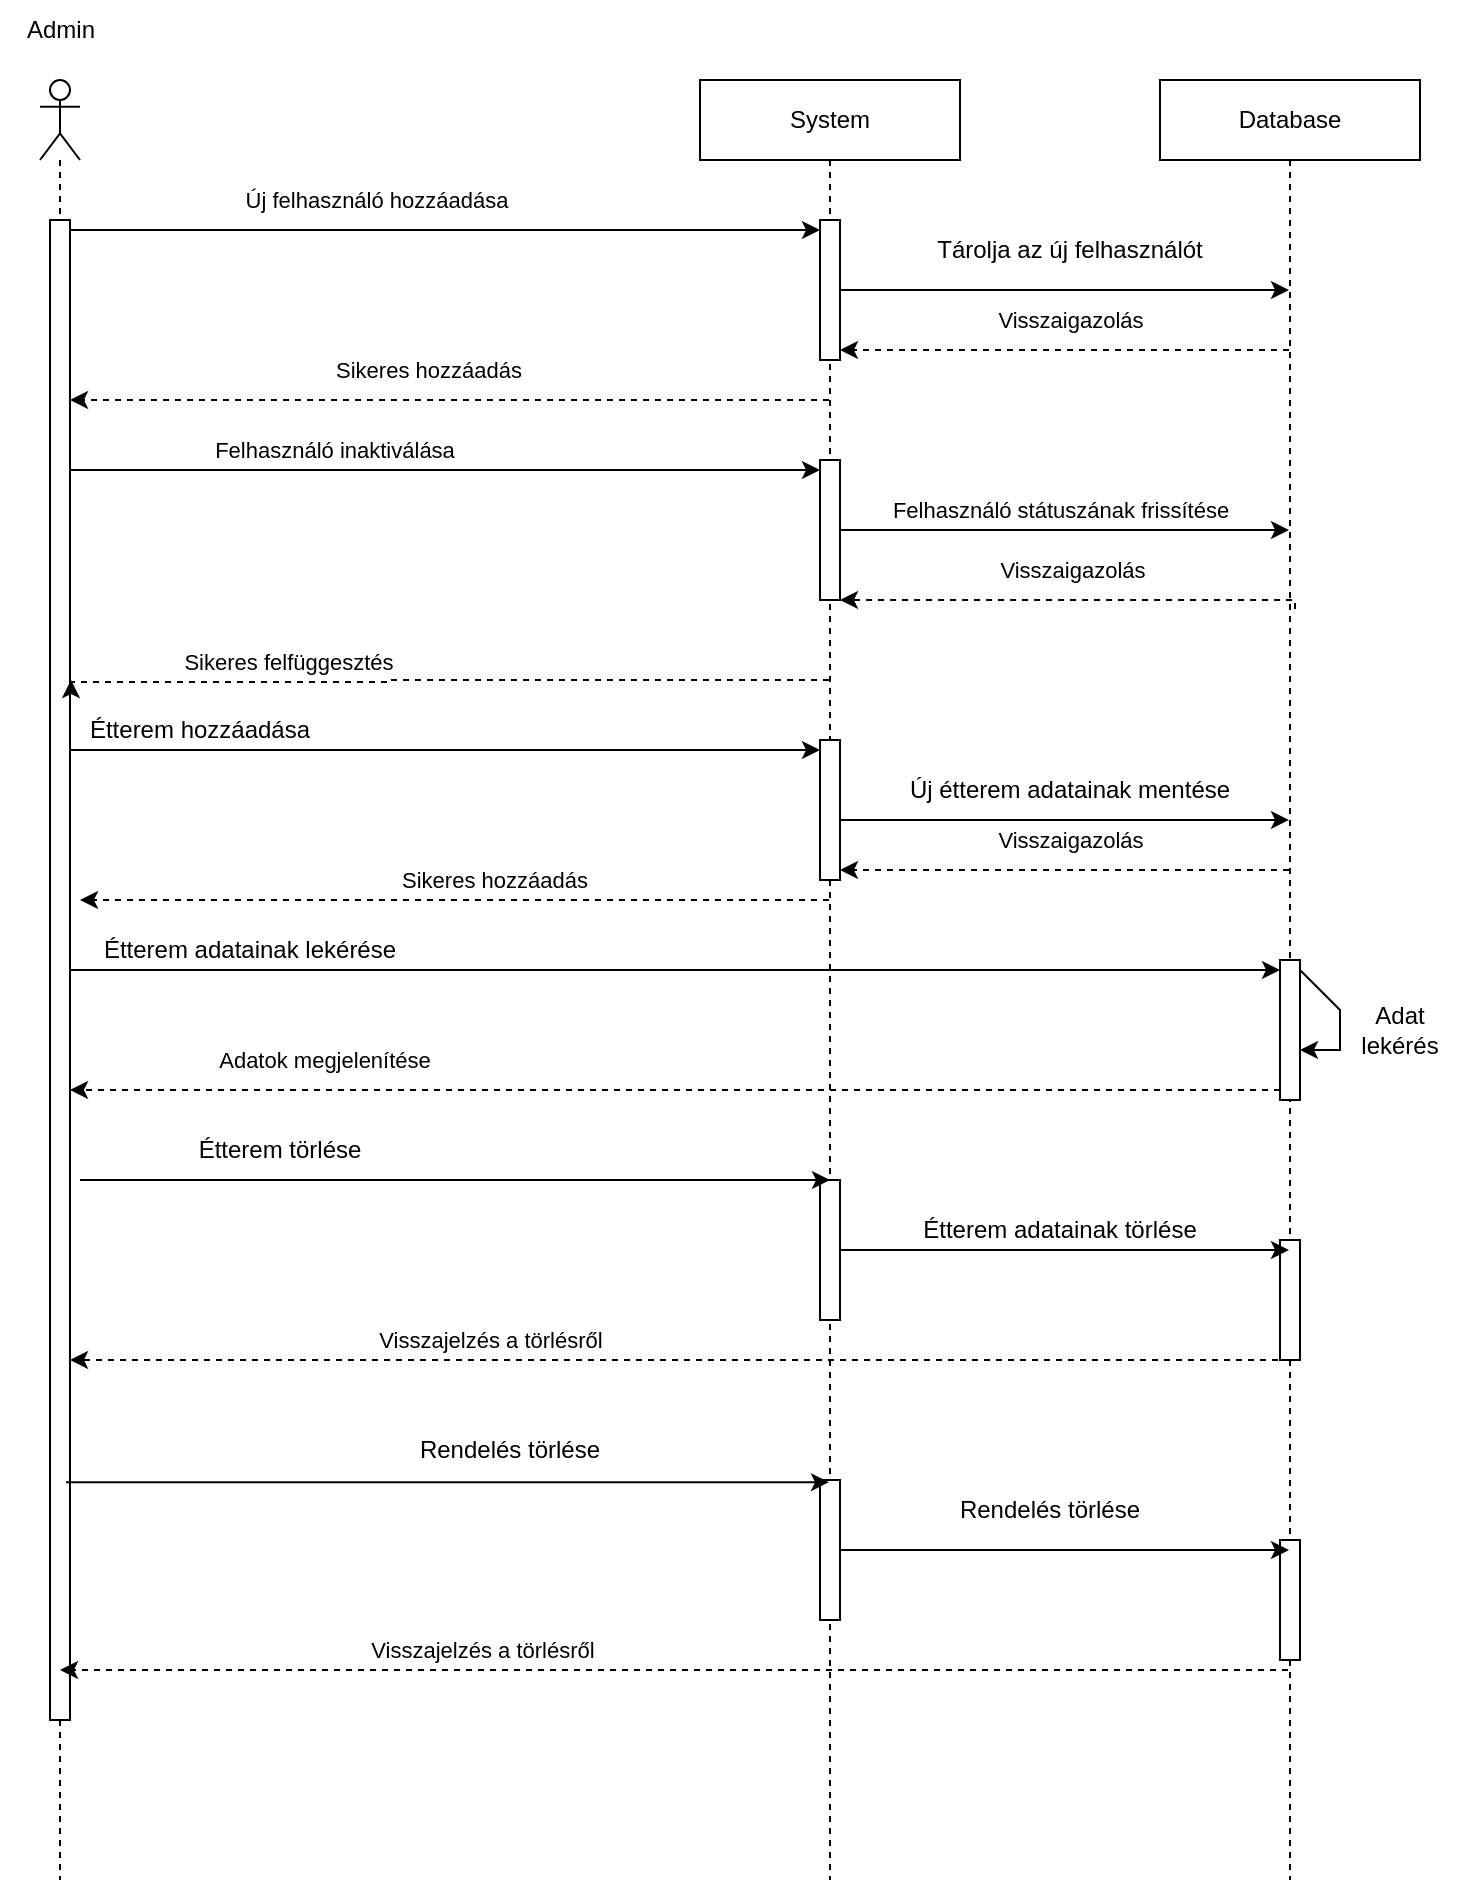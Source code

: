 <mxfile version="24.2.1" type="device">
  <diagram name="Page-1" id="2YBvvXClWsGukQMizWep">
    <mxGraphModel dx="1255" dy="912" grid="1" gridSize="10" guides="1" tooltips="1" connect="1" arrows="1" fold="1" page="1" pageScale="1" pageWidth="850" pageHeight="1100" math="0" shadow="0">
      <root>
        <mxCell id="0" />
        <mxCell id="1" parent="0" />
        <mxCell id="u_cEk-GZpv3y1ext58gh-7" value="" style="shape=umlLifeline;perimeter=lifelinePerimeter;whiteSpace=wrap;html=1;container=1;dropTarget=0;collapsible=0;recursiveResize=0;outlineConnect=0;portConstraint=eastwest;newEdgeStyle={&quot;curved&quot;:0,&quot;rounded&quot;:0};participant=umlActor;" parent="1" vertex="1">
          <mxGeometry x="150" y="100" width="20" height="900" as="geometry" />
        </mxCell>
        <mxCell id="u_cEk-GZpv3y1ext58gh-8" value="" style="html=1;points=[[0,0,0,0,5],[0,1,0,0,-5],[1,0,0,0,5],[1,1,0,0,-5]];perimeter=orthogonalPerimeter;outlineConnect=0;targetShapes=umlLifeline;portConstraint=eastwest;newEdgeStyle={&quot;curved&quot;:0,&quot;rounded&quot;:0};" parent="u_cEk-GZpv3y1ext58gh-7" vertex="1">
          <mxGeometry x="5" y="70" width="10" height="750" as="geometry" />
        </mxCell>
        <mxCell id="u_cEk-GZpv3y1ext58gh-9" value="Admin" style="text;html=1;align=center;verticalAlign=middle;resizable=0;points=[];autosize=1;strokeColor=none;fillColor=none;" parent="1" vertex="1">
          <mxGeometry x="130" y="60" width="60" height="30" as="geometry" />
        </mxCell>
        <mxCell id="u_cEk-GZpv3y1ext58gh-13" style="edgeStyle=orthogonalEdgeStyle;rounded=0;orthogonalLoop=1;jettySize=auto;html=1;curved=0;exitX=1;exitY=0;exitDx=0;exitDy=5;exitPerimeter=0;entryX=0;entryY=0;entryDx=0;entryDy=5;entryPerimeter=0;" parent="1" source="u_cEk-GZpv3y1ext58gh-8" target="yNyi7lkTtMu4-UbpW5rM-5" edge="1">
          <mxGeometry relative="1" as="geometry">
            <mxPoint x="240" y="175" as="targetPoint" />
          </mxGeometry>
        </mxCell>
        <mxCell id="u_cEk-GZpv3y1ext58gh-15" value="Új felhasználó hozzáadása" style="edgeLabel;html=1;align=center;verticalAlign=middle;resizable=0;points=[];" parent="u_cEk-GZpv3y1ext58gh-13" vertex="1" connectable="0">
          <mxGeometry x="-0.299" y="-2" relative="1" as="geometry">
            <mxPoint x="21" y="-17" as="offset" />
          </mxGeometry>
        </mxCell>
        <mxCell id="u_cEk-GZpv3y1ext58gh-27" style="edgeStyle=orthogonalEdgeStyle;rounded=0;orthogonalLoop=1;jettySize=auto;html=1;curved=0;dashed=1;" parent="1" source="yNyi7lkTtMu4-UbpW5rM-1" target="u_cEk-GZpv3y1ext58gh-8" edge="1">
          <mxGeometry relative="1" as="geometry">
            <mxPoint x="70" y="310" as="targetPoint" />
            <Array as="points">
              <mxPoint x="170" y="260" />
              <mxPoint x="170" y="260" />
            </Array>
            <mxPoint x="240" y="235" as="sourcePoint" />
          </mxGeometry>
        </mxCell>
        <mxCell id="u_cEk-GZpv3y1ext58gh-59" value="Sikeres hozzáadás" style="edgeLabel;html=1;align=center;verticalAlign=middle;resizable=0;points=[];" parent="u_cEk-GZpv3y1ext58gh-27" vertex="1" connectable="0">
          <mxGeometry x="0.13" y="1" relative="1" as="geometry">
            <mxPoint x="14" y="-16" as="offset" />
          </mxGeometry>
        </mxCell>
        <mxCell id="u_cEk-GZpv3y1ext58gh-32" style="edgeStyle=orthogonalEdgeStyle;rounded=0;orthogonalLoop=1;jettySize=auto;html=1;curved=0;entryX=0;entryY=0;entryDx=0;entryDy=5;entryPerimeter=0;" parent="1" source="u_cEk-GZpv3y1ext58gh-8" target="u_cEk-GZpv3y1ext58gh-29" edge="1">
          <mxGeometry relative="1" as="geometry">
            <mxPoint x="80" y="289.49" as="sourcePoint" />
            <mxPoint x="540" y="284.49" as="targetPoint" />
            <Array as="points">
              <mxPoint x="190" y="295" />
              <mxPoint x="190" y="295" />
            </Array>
          </mxGeometry>
        </mxCell>
        <mxCell id="u_cEk-GZpv3y1ext58gh-33" value="Felhasználó inaktiválása" style="edgeLabel;html=1;align=center;verticalAlign=middle;resizable=0;points=[];" parent="u_cEk-GZpv3y1ext58gh-32" vertex="1" connectable="0">
          <mxGeometry x="-0.299" y="-2" relative="1" as="geometry">
            <mxPoint y="-12" as="offset" />
          </mxGeometry>
        </mxCell>
        <mxCell id="u_cEk-GZpv3y1ext58gh-38" style="edgeStyle=orthogonalEdgeStyle;rounded=0;orthogonalLoop=1;jettySize=auto;html=1;curved=0;dashed=1;" parent="1" source="yNyi7lkTtMu4-UbpW5rM-1" edge="1">
          <mxGeometry relative="1" as="geometry">
            <mxPoint x="165.5" y="400" as="targetPoint" />
            <mxPoint x="580.0" y="400" as="sourcePoint" />
            <Array as="points">
              <mxPoint x="323" y="400" />
              <mxPoint x="323" y="401" />
              <mxPoint x="166" y="401" />
            </Array>
          </mxGeometry>
        </mxCell>
        <mxCell id="u_cEk-GZpv3y1ext58gh-61" value="Sikeres felfüggesztés" style="edgeLabel;html=1;align=center;verticalAlign=middle;resizable=0;points=[];" parent="u_cEk-GZpv3y1ext58gh-38" vertex="1" connectable="0">
          <mxGeometry x="0.27" y="3" relative="1" as="geometry">
            <mxPoint x="-30" y="-13" as="offset" />
          </mxGeometry>
        </mxCell>
        <mxCell id="u_cEk-GZpv3y1ext58gh-39" value="Database" style="shape=umlLifeline;perimeter=lifelinePerimeter;whiteSpace=wrap;html=1;container=1;dropTarget=0;collapsible=0;recursiveResize=0;outlineConnect=0;portConstraint=eastwest;newEdgeStyle={&quot;curved&quot;:0,&quot;rounded&quot;:0};" parent="1" vertex="1">
          <mxGeometry x="710" y="100" width="130" height="900" as="geometry" />
        </mxCell>
        <mxCell id="yNyi7lkTtMu4-UbpW5rM-26" value="" style="html=1;points=[[0,0,0,0,5],[0,1,0,0,-5],[1,0,0,0,5],[1,1,0,0,-5]];perimeter=orthogonalPerimeter;outlineConnect=0;targetShapes=umlLifeline;portConstraint=eastwest;newEdgeStyle={&quot;curved&quot;:0,&quot;rounded&quot;:0};" vertex="1" parent="u_cEk-GZpv3y1ext58gh-39">
          <mxGeometry x="60" y="440" width="10" height="70" as="geometry" />
        </mxCell>
        <mxCell id="yNyi7lkTtMu4-UbpW5rM-28" value="" style="endArrow=classic;html=1;rounded=0;exitX=1;exitY=0;exitDx=0;exitDy=5;exitPerimeter=0;" edge="1" parent="u_cEk-GZpv3y1ext58gh-39" source="yNyi7lkTtMu4-UbpW5rM-26" target="yNyi7lkTtMu4-UbpW5rM-26">
          <mxGeometry width="50" height="50" relative="1" as="geometry">
            <mxPoint x="-180" y="500" as="sourcePoint" />
            <mxPoint x="-130" y="450" as="targetPoint" />
          </mxGeometry>
        </mxCell>
        <mxCell id="yNyi7lkTtMu4-UbpW5rM-41" value="" style="html=1;points=[[0,0,0,0,5],[0,1,0,0,-5],[1,0,0,0,5],[1,1,0,0,-5]];perimeter=orthogonalPerimeter;outlineConnect=0;targetShapes=umlLifeline;portConstraint=eastwest;newEdgeStyle={&quot;curved&quot;:0,&quot;rounded&quot;:0};" vertex="1" parent="u_cEk-GZpv3y1ext58gh-39">
          <mxGeometry x="60" y="580" width="10" height="60" as="geometry" />
        </mxCell>
        <mxCell id="yNyi7lkTtMu4-UbpW5rM-49" value="" style="html=1;points=[[0,0,0,0,5],[0,1,0,0,-5],[1,0,0,0,5],[1,1,0,0,-5]];perimeter=orthogonalPerimeter;outlineConnect=0;targetShapes=umlLifeline;portConstraint=eastwest;newEdgeStyle={&quot;curved&quot;:0,&quot;rounded&quot;:0};" vertex="1" parent="u_cEk-GZpv3y1ext58gh-39">
          <mxGeometry x="60" y="730" width="10" height="60" as="geometry" />
        </mxCell>
        <mxCell id="yNyi7lkTtMu4-UbpW5rM-1" value="System" style="shape=umlLifeline;perimeter=lifelinePerimeter;whiteSpace=wrap;html=1;container=1;dropTarget=0;collapsible=0;recursiveResize=0;outlineConnect=0;portConstraint=eastwest;newEdgeStyle={&quot;curved&quot;:0,&quot;rounded&quot;:0};" vertex="1" parent="1">
          <mxGeometry x="480" y="100" width="130" height="900" as="geometry" />
        </mxCell>
        <mxCell id="yNyi7lkTtMu4-UbpW5rM-2" value="" style="html=1;points=[[0,0,0,0,5],[0,1,0,0,-5],[1,0,0,0,5],[1,1,0,0,-5]];perimeter=orthogonalPerimeter;outlineConnect=0;targetShapes=umlLifeline;portConstraint=eastwest;newEdgeStyle={&quot;curved&quot;:0,&quot;rounded&quot;:0};" vertex="1" parent="yNyi7lkTtMu4-UbpW5rM-1">
          <mxGeometry x="60" y="330" width="10" height="70" as="geometry" />
        </mxCell>
        <mxCell id="yNyi7lkTtMu4-UbpW5rM-5" value="" style="html=1;points=[[0,0,0,0,5],[0,1,0,0,-5],[1,0,0,0,5],[1,1,0,0,-5]];perimeter=orthogonalPerimeter;outlineConnect=0;targetShapes=umlLifeline;portConstraint=eastwest;newEdgeStyle={&quot;curved&quot;:0,&quot;rounded&quot;:0};" vertex="1" parent="yNyi7lkTtMu4-UbpW5rM-1">
          <mxGeometry x="60" y="70" width="10" height="70" as="geometry" />
        </mxCell>
        <mxCell id="u_cEk-GZpv3y1ext58gh-29" value="" style="html=1;points=[[0,0,0,0,5],[0,1,0,0,-5],[1,0,0,0,5],[1,1,0,0,-5]];perimeter=orthogonalPerimeter;outlineConnect=0;targetShapes=umlLifeline;portConstraint=eastwest;newEdgeStyle={&quot;curved&quot;:0,&quot;rounded&quot;:0};" parent="yNyi7lkTtMu4-UbpW5rM-1" vertex="1">
          <mxGeometry x="60" y="190" width="10" height="70" as="geometry" />
        </mxCell>
        <mxCell id="yNyi7lkTtMu4-UbpW5rM-36" value="" style="html=1;points=[[0,0,0,0,5],[0,1,0,0,-5],[1,0,0,0,5],[1,1,0,0,-5]];perimeter=orthogonalPerimeter;outlineConnect=0;targetShapes=umlLifeline;portConstraint=eastwest;newEdgeStyle={&quot;curved&quot;:0,&quot;rounded&quot;:0};" vertex="1" parent="yNyi7lkTtMu4-UbpW5rM-1">
          <mxGeometry x="60" y="550" width="10" height="70" as="geometry" />
        </mxCell>
        <mxCell id="yNyi7lkTtMu4-UbpW5rM-43" value="" style="html=1;points=[[0,0,0,0,5],[0,1,0,0,-5],[1,0,0,0,5],[1,1,0,0,-5]];perimeter=orthogonalPerimeter;outlineConnect=0;targetShapes=umlLifeline;portConstraint=eastwest;newEdgeStyle={&quot;curved&quot;:0,&quot;rounded&quot;:0};" vertex="1" parent="yNyi7lkTtMu4-UbpW5rM-1">
          <mxGeometry x="60" y="700" width="10" height="70" as="geometry" />
        </mxCell>
        <mxCell id="yNyi7lkTtMu4-UbpW5rM-6" value="" style="endArrow=classic;html=1;rounded=0;" edge="1" parent="1" source="yNyi7lkTtMu4-UbpW5rM-5" target="u_cEk-GZpv3y1ext58gh-39">
          <mxGeometry width="50" height="50" relative="1" as="geometry">
            <mxPoint x="520" y="350" as="sourcePoint" />
            <mxPoint x="570" y="300" as="targetPoint" />
          </mxGeometry>
        </mxCell>
        <mxCell id="yNyi7lkTtMu4-UbpW5rM-8" value="Tárolja az új felhasználót" style="text;html=1;align=center;verticalAlign=middle;whiteSpace=wrap;rounded=0;" vertex="1" parent="1">
          <mxGeometry x="590" y="170" width="150" height="30" as="geometry" />
        </mxCell>
        <mxCell id="yNyi7lkTtMu4-UbpW5rM-10" style="edgeStyle=orthogonalEdgeStyle;rounded=0;orthogonalLoop=1;jettySize=auto;html=1;curved=0;dashed=1;entryX=1;entryY=1;entryDx=0;entryDy=-5;entryPerimeter=0;" edge="1" parent="1" source="u_cEk-GZpv3y1ext58gh-39" target="yNyi7lkTtMu4-UbpW5rM-5">
          <mxGeometry relative="1" as="geometry">
            <mxPoint x="540" y="235" as="targetPoint" />
            <mxPoint x="760.97" y="235.24" as="sourcePoint" />
            <Array as="points">
              <mxPoint x="760" y="235" />
              <mxPoint x="760" y="235" />
            </Array>
          </mxGeometry>
        </mxCell>
        <mxCell id="yNyi7lkTtMu4-UbpW5rM-11" value="Visszaigazolás" style="edgeLabel;html=1;align=center;verticalAlign=middle;resizable=0;points=[];" vertex="1" connectable="0" parent="yNyi7lkTtMu4-UbpW5rM-10">
          <mxGeometry x="0.732" y="-1" relative="1" as="geometry">
            <mxPoint x="85" y="-14" as="offset" />
          </mxGeometry>
        </mxCell>
        <mxCell id="yNyi7lkTtMu4-UbpW5rM-12" style="edgeStyle=orthogonalEdgeStyle;rounded=0;orthogonalLoop=1;jettySize=auto;html=1;curved=0;" edge="1" parent="1" source="u_cEk-GZpv3y1ext58gh-29" target="u_cEk-GZpv3y1ext58gh-39">
          <mxGeometry relative="1" as="geometry">
            <mxPoint x="570" y="320" as="sourcePoint" />
            <mxPoint x="749.5" y="330" as="targetPoint" />
            <Array as="points">
              <mxPoint x="710" y="335" />
              <mxPoint x="710" y="335" />
            </Array>
          </mxGeometry>
        </mxCell>
        <mxCell id="yNyi7lkTtMu4-UbpW5rM-13" value="Felhasználó státuszának frissítése" style="edgeLabel;html=1;align=center;verticalAlign=middle;resizable=0;points=[];" vertex="1" connectable="0" parent="yNyi7lkTtMu4-UbpW5rM-12">
          <mxGeometry x="-0.299" y="-2" relative="1" as="geometry">
            <mxPoint x="31" y="-12" as="offset" />
          </mxGeometry>
        </mxCell>
        <mxCell id="yNyi7lkTtMu4-UbpW5rM-15" style="edgeStyle=orthogonalEdgeStyle;rounded=0;orthogonalLoop=1;jettySize=auto;html=1;curved=0;dashed=1;" edge="1" parent="1" target="u_cEk-GZpv3y1ext58gh-29">
          <mxGeometry relative="1" as="geometry">
            <mxPoint x="552.5" y="364.55" as="targetPoint" />
            <mxPoint x="777.5" y="364.55" as="sourcePoint" />
            <Array as="points">
              <mxPoint x="778" y="360" />
            </Array>
          </mxGeometry>
        </mxCell>
        <mxCell id="yNyi7lkTtMu4-UbpW5rM-16" value="Visszaigazolás" style="edgeLabel;html=1;align=center;verticalAlign=middle;resizable=0;points=[];" vertex="1" connectable="0" parent="yNyi7lkTtMu4-UbpW5rM-15">
          <mxGeometry x="0.732" y="-1" relative="1" as="geometry">
            <mxPoint x="85" y="-14" as="offset" />
          </mxGeometry>
        </mxCell>
        <mxCell id="yNyi7lkTtMu4-UbpW5rM-17" value="" style="endArrow=classic;html=1;rounded=0;entryX=0;entryY=0;entryDx=0;entryDy=5;entryPerimeter=0;" edge="1" parent="1" source="u_cEk-GZpv3y1ext58gh-8" target="yNyi7lkTtMu4-UbpW5rM-2">
          <mxGeometry width="50" height="50" relative="1" as="geometry">
            <mxPoint x="380" y="380" as="sourcePoint" />
            <mxPoint x="430" y="330" as="targetPoint" />
          </mxGeometry>
        </mxCell>
        <mxCell id="yNyi7lkTtMu4-UbpW5rM-18" value="Étterem hozzáadása" style="text;html=1;align=center;verticalAlign=middle;whiteSpace=wrap;rounded=0;" vertex="1" parent="1">
          <mxGeometry x="160" y="410" width="140" height="30" as="geometry" />
        </mxCell>
        <mxCell id="yNyi7lkTtMu4-UbpW5rM-19" value="" style="endArrow=classic;html=1;rounded=0;exitX=1;exitY=0.571;exitDx=0;exitDy=0;exitPerimeter=0;" edge="1" parent="1" source="yNyi7lkTtMu4-UbpW5rM-2" target="u_cEk-GZpv3y1ext58gh-39">
          <mxGeometry width="50" height="50" relative="1" as="geometry">
            <mxPoint x="380" y="380" as="sourcePoint" />
            <mxPoint x="430" y="330" as="targetPoint" />
          </mxGeometry>
        </mxCell>
        <mxCell id="yNyi7lkTtMu4-UbpW5rM-20" value="Új étterem adatainak mentése" style="text;html=1;align=center;verticalAlign=middle;whiteSpace=wrap;rounded=0;" vertex="1" parent="1">
          <mxGeometry x="580" y="440" width="170" height="30" as="geometry" />
        </mxCell>
        <mxCell id="yNyi7lkTtMu4-UbpW5rM-21" style="edgeStyle=orthogonalEdgeStyle;rounded=0;orthogonalLoop=1;jettySize=auto;html=1;curved=0;dashed=1;entryX=1;entryY=1;entryDx=0;entryDy=-5;entryPerimeter=0;" edge="1" parent="1" source="u_cEk-GZpv3y1ext58gh-39" target="yNyi7lkTtMu4-UbpW5rM-2">
          <mxGeometry relative="1" as="geometry">
            <mxPoint x="560" y="490" as="targetPoint" />
            <mxPoint x="787.5" y="499.55" as="sourcePoint" />
            <Array as="points">
              <mxPoint x="730" y="495" />
              <mxPoint x="730" y="495" />
            </Array>
          </mxGeometry>
        </mxCell>
        <mxCell id="yNyi7lkTtMu4-UbpW5rM-22" value="Visszaigazolás" style="edgeLabel;html=1;align=center;verticalAlign=middle;resizable=0;points=[];" vertex="1" connectable="0" parent="yNyi7lkTtMu4-UbpW5rM-21">
          <mxGeometry x="0.732" y="-1" relative="1" as="geometry">
            <mxPoint x="85" y="-14" as="offset" />
          </mxGeometry>
        </mxCell>
        <mxCell id="yNyi7lkTtMu4-UbpW5rM-23" style="edgeStyle=orthogonalEdgeStyle;rounded=0;orthogonalLoop=1;jettySize=auto;html=1;curved=0;dashed=1;" edge="1" parent="1" source="yNyi7lkTtMu4-UbpW5rM-1">
          <mxGeometry relative="1" as="geometry">
            <mxPoint x="170" y="510" as="targetPoint" />
            <mxPoint x="550" y="500" as="sourcePoint" />
            <Array as="points">
              <mxPoint x="323" y="510" />
            </Array>
          </mxGeometry>
        </mxCell>
        <mxCell id="yNyi7lkTtMu4-UbpW5rM-24" value="Sikeres hozzáadás" style="edgeLabel;html=1;align=center;verticalAlign=middle;resizable=0;points=[];" vertex="1" connectable="0" parent="yNyi7lkTtMu4-UbpW5rM-23">
          <mxGeometry x="0.27" y="3" relative="1" as="geometry">
            <mxPoint x="70" y="-13" as="offset" />
          </mxGeometry>
        </mxCell>
        <mxCell id="yNyi7lkTtMu4-UbpW5rM-25" value="" style="endArrow=classic;html=1;rounded=0;entryX=0;entryY=0;entryDx=0;entryDy=5;entryPerimeter=0;" edge="1" parent="1" source="u_cEk-GZpv3y1ext58gh-8" target="yNyi7lkTtMu4-UbpW5rM-26">
          <mxGeometry width="50" height="50" relative="1" as="geometry">
            <mxPoint x="360" y="600" as="sourcePoint" />
            <mxPoint x="410" y="550" as="targetPoint" />
          </mxGeometry>
        </mxCell>
        <mxCell id="yNyi7lkTtMu4-UbpW5rM-27" value="Étterem adatainak lekérése" style="text;html=1;align=center;verticalAlign=middle;whiteSpace=wrap;rounded=0;" vertex="1" parent="1">
          <mxGeometry x="180" y="520" width="150" height="30" as="geometry" />
        </mxCell>
        <mxCell id="yNyi7lkTtMu4-UbpW5rM-29" value="Adat lekérés" style="text;html=1;align=center;verticalAlign=middle;whiteSpace=wrap;rounded=0;" vertex="1" parent="1">
          <mxGeometry x="800" y="560" width="60" height="30" as="geometry" />
        </mxCell>
        <mxCell id="yNyi7lkTtMu4-UbpW5rM-31" style="edgeStyle=orthogonalEdgeStyle;rounded=0;orthogonalLoop=1;jettySize=auto;html=1;curved=0;dashed=1;exitX=0;exitY=1;exitDx=0;exitDy=-5;exitPerimeter=0;" edge="1" parent="1" source="yNyi7lkTtMu4-UbpW5rM-26" target="u_cEk-GZpv3y1ext58gh-8">
          <mxGeometry relative="1" as="geometry">
            <mxPoint x="80" y="605" as="targetPoint" />
            <mxPoint x="765" y="600" as="sourcePoint" />
            <Array as="points">
              <mxPoint x="250" y="605" />
              <mxPoint x="250" y="605" />
            </Array>
          </mxGeometry>
        </mxCell>
        <mxCell id="yNyi7lkTtMu4-UbpW5rM-32" value="&lt;div&gt;Adatok megjelenítése&lt;/div&gt;" style="edgeLabel;html=1;align=center;verticalAlign=middle;resizable=0;points=[];" vertex="1" connectable="0" parent="yNyi7lkTtMu4-UbpW5rM-31">
          <mxGeometry x="0.732" y="-1" relative="1" as="geometry">
            <mxPoint x="46" y="-14" as="offset" />
          </mxGeometry>
        </mxCell>
        <mxCell id="yNyi7lkTtMu4-UbpW5rM-33" value="" style="endArrow=classic;html=1;rounded=0;entryX=0;entryY=0;entryDx=0;entryDy=5;entryPerimeter=0;" edge="1" parent="1">
          <mxGeometry width="50" height="50" relative="1" as="geometry">
            <mxPoint x="170" y="650" as="sourcePoint" />
            <mxPoint x="545" y="650" as="targetPoint" />
          </mxGeometry>
        </mxCell>
        <mxCell id="yNyi7lkTtMu4-UbpW5rM-35" value="Étterem törlése" style="text;html=1;align=center;verticalAlign=middle;whiteSpace=wrap;rounded=0;" vertex="1" parent="1">
          <mxGeometry x="210" y="620" width="120" height="30" as="geometry" />
        </mxCell>
        <mxCell id="yNyi7lkTtMu4-UbpW5rM-37" value="" style="endArrow=classic;html=1;rounded=0;" edge="1" parent="1" source="yNyi7lkTtMu4-UbpW5rM-36" target="u_cEk-GZpv3y1ext58gh-39">
          <mxGeometry width="50" height="50" relative="1" as="geometry">
            <mxPoint x="430" y="690" as="sourcePoint" />
            <mxPoint x="480" y="640" as="targetPoint" />
          </mxGeometry>
        </mxCell>
        <mxCell id="yNyi7lkTtMu4-UbpW5rM-38" value="Étterem adatainak törlése" style="text;html=1;align=center;verticalAlign=middle;whiteSpace=wrap;rounded=0;" vertex="1" parent="1">
          <mxGeometry x="590" y="660" width="140" height="30" as="geometry" />
        </mxCell>
        <mxCell id="yNyi7lkTtMu4-UbpW5rM-39" style="edgeStyle=orthogonalEdgeStyle;rounded=0;orthogonalLoop=1;jettySize=auto;html=1;curved=0;dashed=1;exitX=0;exitY=1;exitDx=0;exitDy=-5;exitPerimeter=0;" edge="1" parent="1" source="yNyi7lkTtMu4-UbpW5rM-41" target="u_cEk-GZpv3y1ext58gh-8">
          <mxGeometry relative="1" as="geometry">
            <mxPoint x="78" y="740" as="targetPoint" />
            <mxPoint x="773" y="740" as="sourcePoint" />
            <Array as="points">
              <mxPoint x="770" y="740" />
            </Array>
          </mxGeometry>
        </mxCell>
        <mxCell id="yNyi7lkTtMu4-UbpW5rM-40" value="Visszajelzés a törlésről" style="edgeLabel;html=1;align=center;verticalAlign=middle;resizable=0;points=[];" vertex="1" connectable="0" parent="yNyi7lkTtMu4-UbpW5rM-39">
          <mxGeometry x="0.732" y="-1" relative="1" as="geometry">
            <mxPoint x="128" y="-9" as="offset" />
          </mxGeometry>
        </mxCell>
        <mxCell id="yNyi7lkTtMu4-UbpW5rM-42" value="" style="endArrow=classic;html=1;rounded=0;exitX=0.65;exitY=0.779;exitDx=0;exitDy=0;exitPerimeter=0;" edge="1" parent="1" source="u_cEk-GZpv3y1ext58gh-7" target="yNyi7lkTtMu4-UbpW5rM-1">
          <mxGeometry width="50" height="50" relative="1" as="geometry">
            <mxPoint x="400" y="680" as="sourcePoint" />
            <mxPoint x="450" y="630" as="targetPoint" />
          </mxGeometry>
        </mxCell>
        <mxCell id="yNyi7lkTtMu4-UbpW5rM-44" value="" style="endArrow=classic;html=1;rounded=0;" edge="1" parent="1" source="yNyi7lkTtMu4-UbpW5rM-43" target="u_cEk-GZpv3y1ext58gh-39">
          <mxGeometry width="50" height="50" relative="1" as="geometry">
            <mxPoint x="530" y="680" as="sourcePoint" />
            <mxPoint x="580" y="630" as="targetPoint" />
          </mxGeometry>
        </mxCell>
        <mxCell id="yNyi7lkTtMu4-UbpW5rM-45" style="edgeStyle=orthogonalEdgeStyle;rounded=0;orthogonalLoop=1;jettySize=auto;html=1;curved=0;dashed=1;exitX=0;exitY=1;exitDx=0;exitDy=-5;exitPerimeter=0;" edge="1" parent="1">
          <mxGeometry relative="1" as="geometry">
            <mxPoint x="160" y="895" as="targetPoint" />
            <mxPoint x="775" y="890" as="sourcePoint" />
            <Array as="points">
              <mxPoint x="775" y="895" />
            </Array>
          </mxGeometry>
        </mxCell>
        <mxCell id="yNyi7lkTtMu4-UbpW5rM-46" value="Visszajelzés a törlésről" style="edgeLabel;html=1;align=center;verticalAlign=middle;resizable=0;points=[];" vertex="1" connectable="0" parent="yNyi7lkTtMu4-UbpW5rM-45">
          <mxGeometry x="0.732" y="-1" relative="1" as="geometry">
            <mxPoint x="128" y="-9" as="offset" />
          </mxGeometry>
        </mxCell>
        <mxCell id="yNyi7lkTtMu4-UbpW5rM-47" value="Rendelés törlése" style="text;html=1;align=center;verticalAlign=middle;whiteSpace=wrap;rounded=0;" vertex="1" parent="1">
          <mxGeometry x="590" y="800" width="130" height="30" as="geometry" />
        </mxCell>
        <mxCell id="yNyi7lkTtMu4-UbpW5rM-50" value="Rendelés törlése" style="text;html=1;align=center;verticalAlign=middle;whiteSpace=wrap;rounded=0;" vertex="1" parent="1">
          <mxGeometry x="320" y="770" width="130" height="30" as="geometry" />
        </mxCell>
      </root>
    </mxGraphModel>
  </diagram>
</mxfile>
